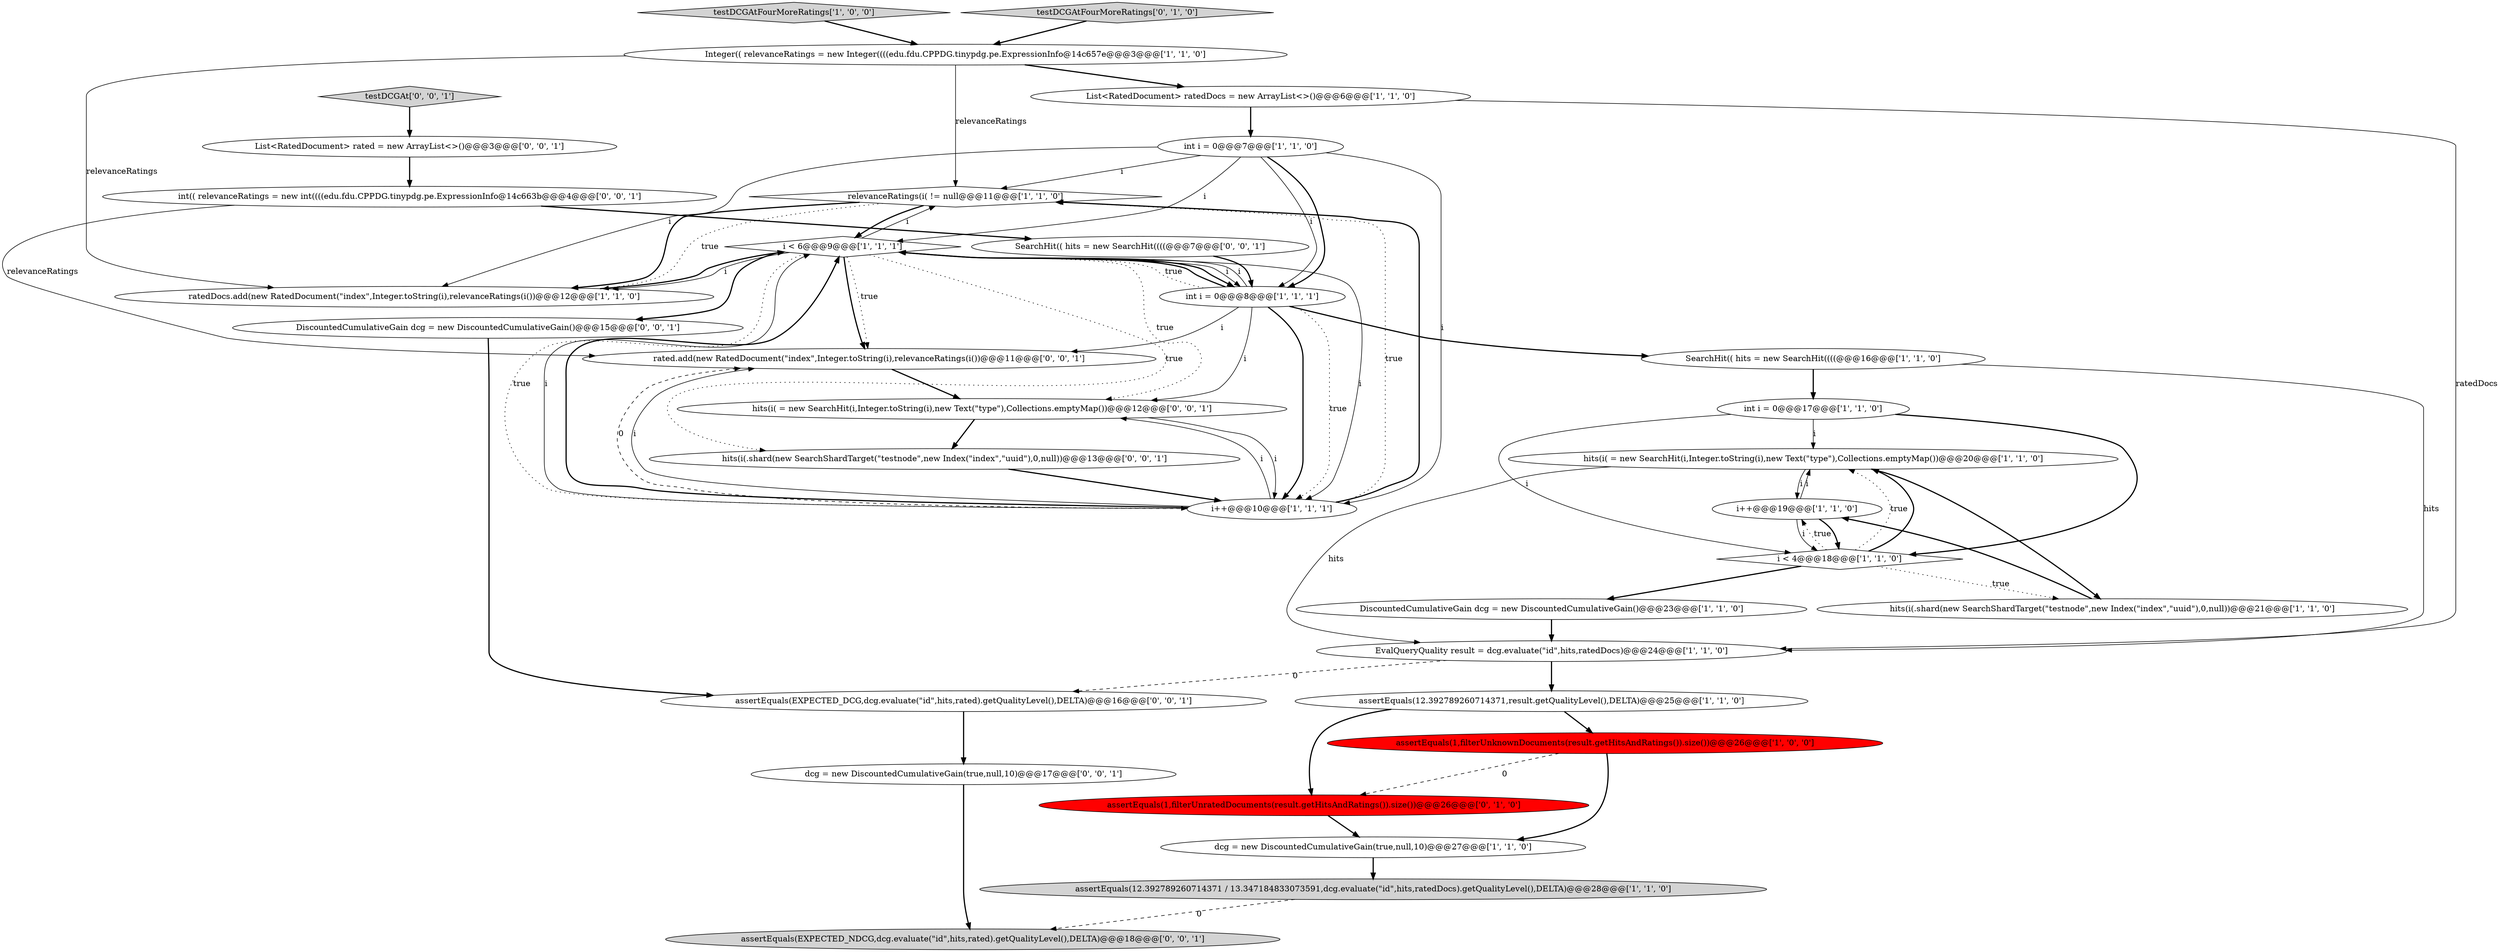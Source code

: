 digraph {
7 [style = filled, label = "Integer(( relevanceRatings = new Integer((((edu.fdu.CPPDG.tinypdg.pe.ExpressionInfo@14c657e@@@3@@@['1', '1', '0']", fillcolor = white, shape = ellipse image = "AAA0AAABBB1BBB"];
3 [style = filled, label = "relevanceRatings(i( != null@@@11@@@['1', '1', '0']", fillcolor = white, shape = diamond image = "AAA0AAABBB1BBB"];
6 [style = filled, label = "assertEquals(12.392789260714371,result.getQualityLevel(),DELTA)@@@25@@@['1', '1', '0']", fillcolor = white, shape = ellipse image = "AAA0AAABBB1BBB"];
30 [style = filled, label = "dcg = new DiscountedCumulativeGain(true,null,10)@@@17@@@['0', '0', '1']", fillcolor = white, shape = ellipse image = "AAA0AAABBB3BBB"];
26 [style = filled, label = "SearchHit(( hits = new SearchHit((((@@@7@@@['0', '0', '1']", fillcolor = white, shape = ellipse image = "AAA0AAABBB3BBB"];
31 [style = filled, label = "rated.add(new RatedDocument(\"index\",Integer.toString(i),relevanceRatings(i())@@@11@@@['0', '0', '1']", fillcolor = white, shape = ellipse image = "AAA0AAABBB3BBB"];
22 [style = filled, label = "assertEquals(1,filterUnratedDocuments(result.getHitsAndRatings()).size())@@@26@@@['0', '1', '0']", fillcolor = red, shape = ellipse image = "AAA1AAABBB2BBB"];
23 [style = filled, label = "int(( relevanceRatings = new int((((edu.fdu.CPPDG.tinypdg.pe.ExpressionInfo@14c663b@@@4@@@['0', '0', '1']", fillcolor = white, shape = ellipse image = "AAA0AAABBB3BBB"];
33 [style = filled, label = "testDCGAt['0', '0', '1']", fillcolor = lightgray, shape = diamond image = "AAA0AAABBB3BBB"];
8 [style = filled, label = "int i = 0@@@17@@@['1', '1', '0']", fillcolor = white, shape = ellipse image = "AAA0AAABBB1BBB"];
0 [style = filled, label = "dcg = new DiscountedCumulativeGain(true,null,10)@@@27@@@['1', '1', '0']", fillcolor = white, shape = ellipse image = "AAA0AAABBB1BBB"];
9 [style = filled, label = "List<RatedDocument> ratedDocs = new ArrayList<>()@@@6@@@['1', '1', '0']", fillcolor = white, shape = ellipse image = "AAA0AAABBB1BBB"];
11 [style = filled, label = "testDCGAtFourMoreRatings['1', '0', '0']", fillcolor = lightgray, shape = diamond image = "AAA0AAABBB1BBB"];
19 [style = filled, label = "i++@@@19@@@['1', '1', '0']", fillcolor = white, shape = ellipse image = "AAA0AAABBB1BBB"];
17 [style = filled, label = "hits(i(.shard(new SearchShardTarget(\"testnode\",new Index(\"index\",\"uuid\"),0,null))@@@21@@@['1', '1', '0']", fillcolor = white, shape = ellipse image = "AAA0AAABBB1BBB"];
24 [style = filled, label = "assertEquals(EXPECTED_DCG,dcg.evaluate(\"id\",hits,rated).getQualityLevel(),DELTA)@@@16@@@['0', '0', '1']", fillcolor = white, shape = ellipse image = "AAA0AAABBB3BBB"];
29 [style = filled, label = "hits(i( = new SearchHit(i,Integer.toString(i),new Text(\"type\"),Collections.emptyMap())@@@12@@@['0', '0', '1']", fillcolor = white, shape = ellipse image = "AAA0AAABBB3BBB"];
10 [style = filled, label = "int i = 0@@@8@@@['1', '1', '1']", fillcolor = white, shape = ellipse image = "AAA0AAABBB1BBB"];
18 [style = filled, label = "int i = 0@@@7@@@['1', '1', '0']", fillcolor = white, shape = ellipse image = "AAA0AAABBB1BBB"];
16 [style = filled, label = "SearchHit(( hits = new SearchHit((((@@@16@@@['1', '1', '0']", fillcolor = white, shape = ellipse image = "AAA0AAABBB1BBB"];
28 [style = filled, label = "hits(i(.shard(new SearchShardTarget(\"testnode\",new Index(\"index\",\"uuid\"),0,null))@@@13@@@['0', '0', '1']", fillcolor = white, shape = ellipse image = "AAA0AAABBB3BBB"];
20 [style = filled, label = "assertEquals(1,filterUnknownDocuments(result.getHitsAndRatings()).size())@@@26@@@['1', '0', '0']", fillcolor = red, shape = ellipse image = "AAA1AAABBB1BBB"];
21 [style = filled, label = "testDCGAtFourMoreRatings['0', '1', '0']", fillcolor = lightgray, shape = diamond image = "AAA0AAABBB2BBB"];
2 [style = filled, label = "i < 6@@@9@@@['1', '1', '1']", fillcolor = white, shape = diamond image = "AAA0AAABBB1BBB"];
1 [style = filled, label = "hits(i( = new SearchHit(i,Integer.toString(i),new Text(\"type\"),Collections.emptyMap())@@@20@@@['1', '1', '0']", fillcolor = white, shape = ellipse image = "AAA0AAABBB1BBB"];
4 [style = filled, label = "DiscountedCumulativeGain dcg = new DiscountedCumulativeGain()@@@23@@@['1', '1', '0']", fillcolor = white, shape = ellipse image = "AAA0AAABBB1BBB"];
5 [style = filled, label = "EvalQueryQuality result = dcg.evaluate(\"id\",hits,ratedDocs)@@@24@@@['1', '1', '0']", fillcolor = white, shape = ellipse image = "AAA0AAABBB1BBB"];
12 [style = filled, label = "assertEquals(12.392789260714371 / 13.347184833073591,dcg.evaluate(\"id\",hits,ratedDocs).getQualityLevel(),DELTA)@@@28@@@['1', '1', '0']", fillcolor = lightgray, shape = ellipse image = "AAA0AAABBB1BBB"];
13 [style = filled, label = "i++@@@10@@@['1', '1', '1']", fillcolor = white, shape = ellipse image = "AAA0AAABBB1BBB"];
25 [style = filled, label = "assertEquals(EXPECTED_NDCG,dcg.evaluate(\"id\",hits,rated).getQualityLevel(),DELTA)@@@18@@@['0', '0', '1']", fillcolor = lightgray, shape = ellipse image = "AAA0AAABBB3BBB"];
27 [style = filled, label = "DiscountedCumulativeGain dcg = new DiscountedCumulativeGain()@@@15@@@['0', '0', '1']", fillcolor = white, shape = ellipse image = "AAA0AAABBB3BBB"];
15 [style = filled, label = "i < 4@@@18@@@['1', '1', '0']", fillcolor = white, shape = diamond image = "AAA0AAABBB1BBB"];
32 [style = filled, label = "List<RatedDocument> rated = new ArrayList<>()@@@3@@@['0', '0', '1']", fillcolor = white, shape = ellipse image = "AAA0AAABBB3BBB"];
14 [style = filled, label = "ratedDocs.add(new RatedDocument(\"index\",Integer.toString(i),relevanceRatings(i())@@@12@@@['1', '1', '0']", fillcolor = white, shape = ellipse image = "AAA0AAABBB1BBB"];
13->2 [style = solid, label="i"];
13->31 [style = solid, label="i"];
32->23 [style = bold, label=""];
8->15 [style = bold, label=""];
13->31 [style = dashed, label="0"];
16->8 [style = bold, label=""];
13->3 [style = dotted, label="true"];
26->10 [style = bold, label=""];
6->22 [style = bold, label=""];
18->10 [style = solid, label="i"];
8->15 [style = solid, label="i"];
10->13 [style = dotted, label="true"];
2->29 [style = dotted, label="true"];
0->12 [style = bold, label=""];
9->5 [style = solid, label="ratedDocs"];
3->14 [style = bold, label=""];
20->0 [style = bold, label=""];
10->2 [style = solid, label="i"];
23->26 [style = bold, label=""];
5->24 [style = dashed, label="0"];
31->29 [style = bold, label=""];
28->13 [style = bold, label=""];
30->25 [style = bold, label=""];
2->13 [style = solid, label="i"];
7->3 [style = solid, label="relevanceRatings"];
2->13 [style = dotted, label="true"];
1->19 [style = solid, label="i"];
2->10 [style = solid, label="i"];
2->10 [style = bold, label=""];
2->31 [style = dotted, label="true"];
2->28 [style = dotted, label="true"];
17->19 [style = bold, label=""];
18->3 [style = solid, label="i"];
2->3 [style = solid, label="i"];
2->31 [style = bold, label=""];
1->17 [style = bold, label=""];
24->30 [style = bold, label=""];
18->13 [style = solid, label="i"];
7->14 [style = solid, label="relevanceRatings"];
29->28 [style = bold, label=""];
3->14 [style = dotted, label="true"];
7->9 [style = bold, label=""];
6->20 [style = bold, label=""];
15->17 [style = dotted, label="true"];
10->31 [style = solid, label="i"];
19->1 [style = solid, label="i"];
12->25 [style = dashed, label="0"];
9->18 [style = bold, label=""];
22->0 [style = bold, label=""];
5->6 [style = bold, label=""];
10->16 [style = bold, label=""];
18->10 [style = bold, label=""];
10->13 [style = bold, label=""];
13->3 [style = bold, label=""];
3->2 [style = bold, label=""];
18->14 [style = solid, label="i"];
23->31 [style = solid, label="relevanceRatings"];
10->2 [style = dotted, label="true"];
16->5 [style = solid, label="hits"];
8->1 [style = solid, label="i"];
2->14 [style = solid, label="i"];
10->29 [style = solid, label="i"];
15->19 [style = dotted, label="true"];
15->1 [style = dotted, label="true"];
15->4 [style = bold, label=""];
13->29 [style = solid, label="i"];
20->22 [style = dashed, label="0"];
29->13 [style = solid, label="i"];
2->27 [style = bold, label=""];
21->7 [style = bold, label=""];
33->32 [style = bold, label=""];
10->2 [style = bold, label=""];
14->2 [style = bold, label=""];
27->24 [style = bold, label=""];
18->2 [style = solid, label="i"];
1->5 [style = solid, label="hits"];
19->15 [style = bold, label=""];
19->15 [style = solid, label="i"];
4->5 [style = bold, label=""];
11->7 [style = bold, label=""];
13->2 [style = bold, label=""];
15->1 [style = bold, label=""];
}
